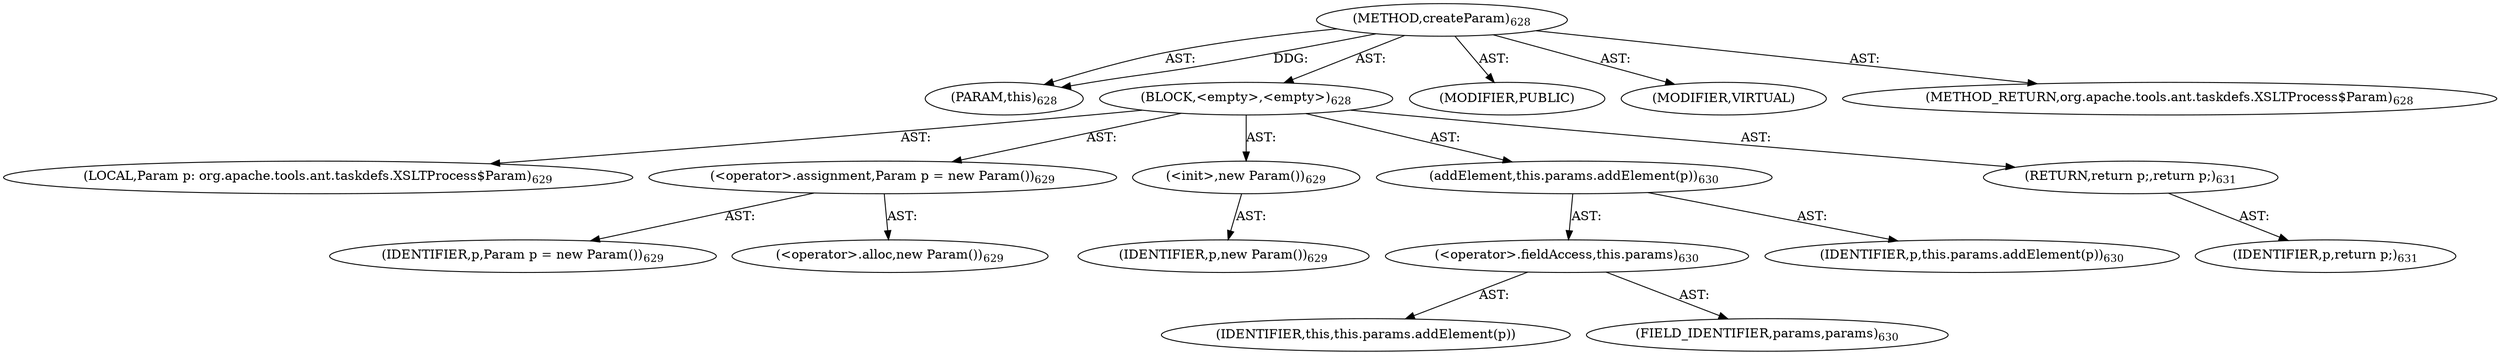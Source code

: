 digraph "createParam" {  
"111669149721" [label = <(METHOD,createParam)<SUB>628</SUB>> ]
"115964117051" [label = <(PARAM,this)<SUB>628</SUB>> ]
"25769803858" [label = <(BLOCK,&lt;empty&gt;,&lt;empty&gt;)<SUB>628</SUB>> ]
"94489280542" [label = <(LOCAL,Param p: org.apache.tools.ant.taskdefs.XSLTProcess$Param)<SUB>629</SUB>> ]
"30064771454" [label = <(&lt;operator&gt;.assignment,Param p = new Param())<SUB>629</SUB>> ]
"68719477054" [label = <(IDENTIFIER,p,Param p = new Param())<SUB>629</SUB>> ]
"30064771455" [label = <(&lt;operator&gt;.alloc,new Param())<SUB>629</SUB>> ]
"30064771456" [label = <(&lt;init&gt;,new Param())<SUB>629</SUB>> ]
"68719477055" [label = <(IDENTIFIER,p,new Param())<SUB>629</SUB>> ]
"30064771457" [label = <(addElement,this.params.addElement(p))<SUB>630</SUB>> ]
"30064771458" [label = <(&lt;operator&gt;.fieldAccess,this.params)<SUB>630</SUB>> ]
"68719477056" [label = <(IDENTIFIER,this,this.params.addElement(p))> ]
"55834574949" [label = <(FIELD_IDENTIFIER,params,params)<SUB>630</SUB>> ]
"68719477057" [label = <(IDENTIFIER,p,this.params.addElement(p))<SUB>630</SUB>> ]
"146028888073" [label = <(RETURN,return p;,return p;)<SUB>631</SUB>> ]
"68719477058" [label = <(IDENTIFIER,p,return p;)<SUB>631</SUB>> ]
"133143986250" [label = <(MODIFIER,PUBLIC)> ]
"133143986251" [label = <(MODIFIER,VIRTUAL)> ]
"128849018905" [label = <(METHOD_RETURN,org.apache.tools.ant.taskdefs.XSLTProcess$Param)<SUB>628</SUB>> ]
  "111669149721" -> "115964117051"  [ label = "AST: "] 
  "111669149721" -> "25769803858"  [ label = "AST: "] 
  "111669149721" -> "133143986250"  [ label = "AST: "] 
  "111669149721" -> "133143986251"  [ label = "AST: "] 
  "111669149721" -> "128849018905"  [ label = "AST: "] 
  "25769803858" -> "94489280542"  [ label = "AST: "] 
  "25769803858" -> "30064771454"  [ label = "AST: "] 
  "25769803858" -> "30064771456"  [ label = "AST: "] 
  "25769803858" -> "30064771457"  [ label = "AST: "] 
  "25769803858" -> "146028888073"  [ label = "AST: "] 
  "30064771454" -> "68719477054"  [ label = "AST: "] 
  "30064771454" -> "30064771455"  [ label = "AST: "] 
  "30064771456" -> "68719477055"  [ label = "AST: "] 
  "30064771457" -> "30064771458"  [ label = "AST: "] 
  "30064771457" -> "68719477057"  [ label = "AST: "] 
  "30064771458" -> "68719477056"  [ label = "AST: "] 
  "30064771458" -> "55834574949"  [ label = "AST: "] 
  "146028888073" -> "68719477058"  [ label = "AST: "] 
  "111669149721" -> "115964117051"  [ label = "DDG: "] 
}
